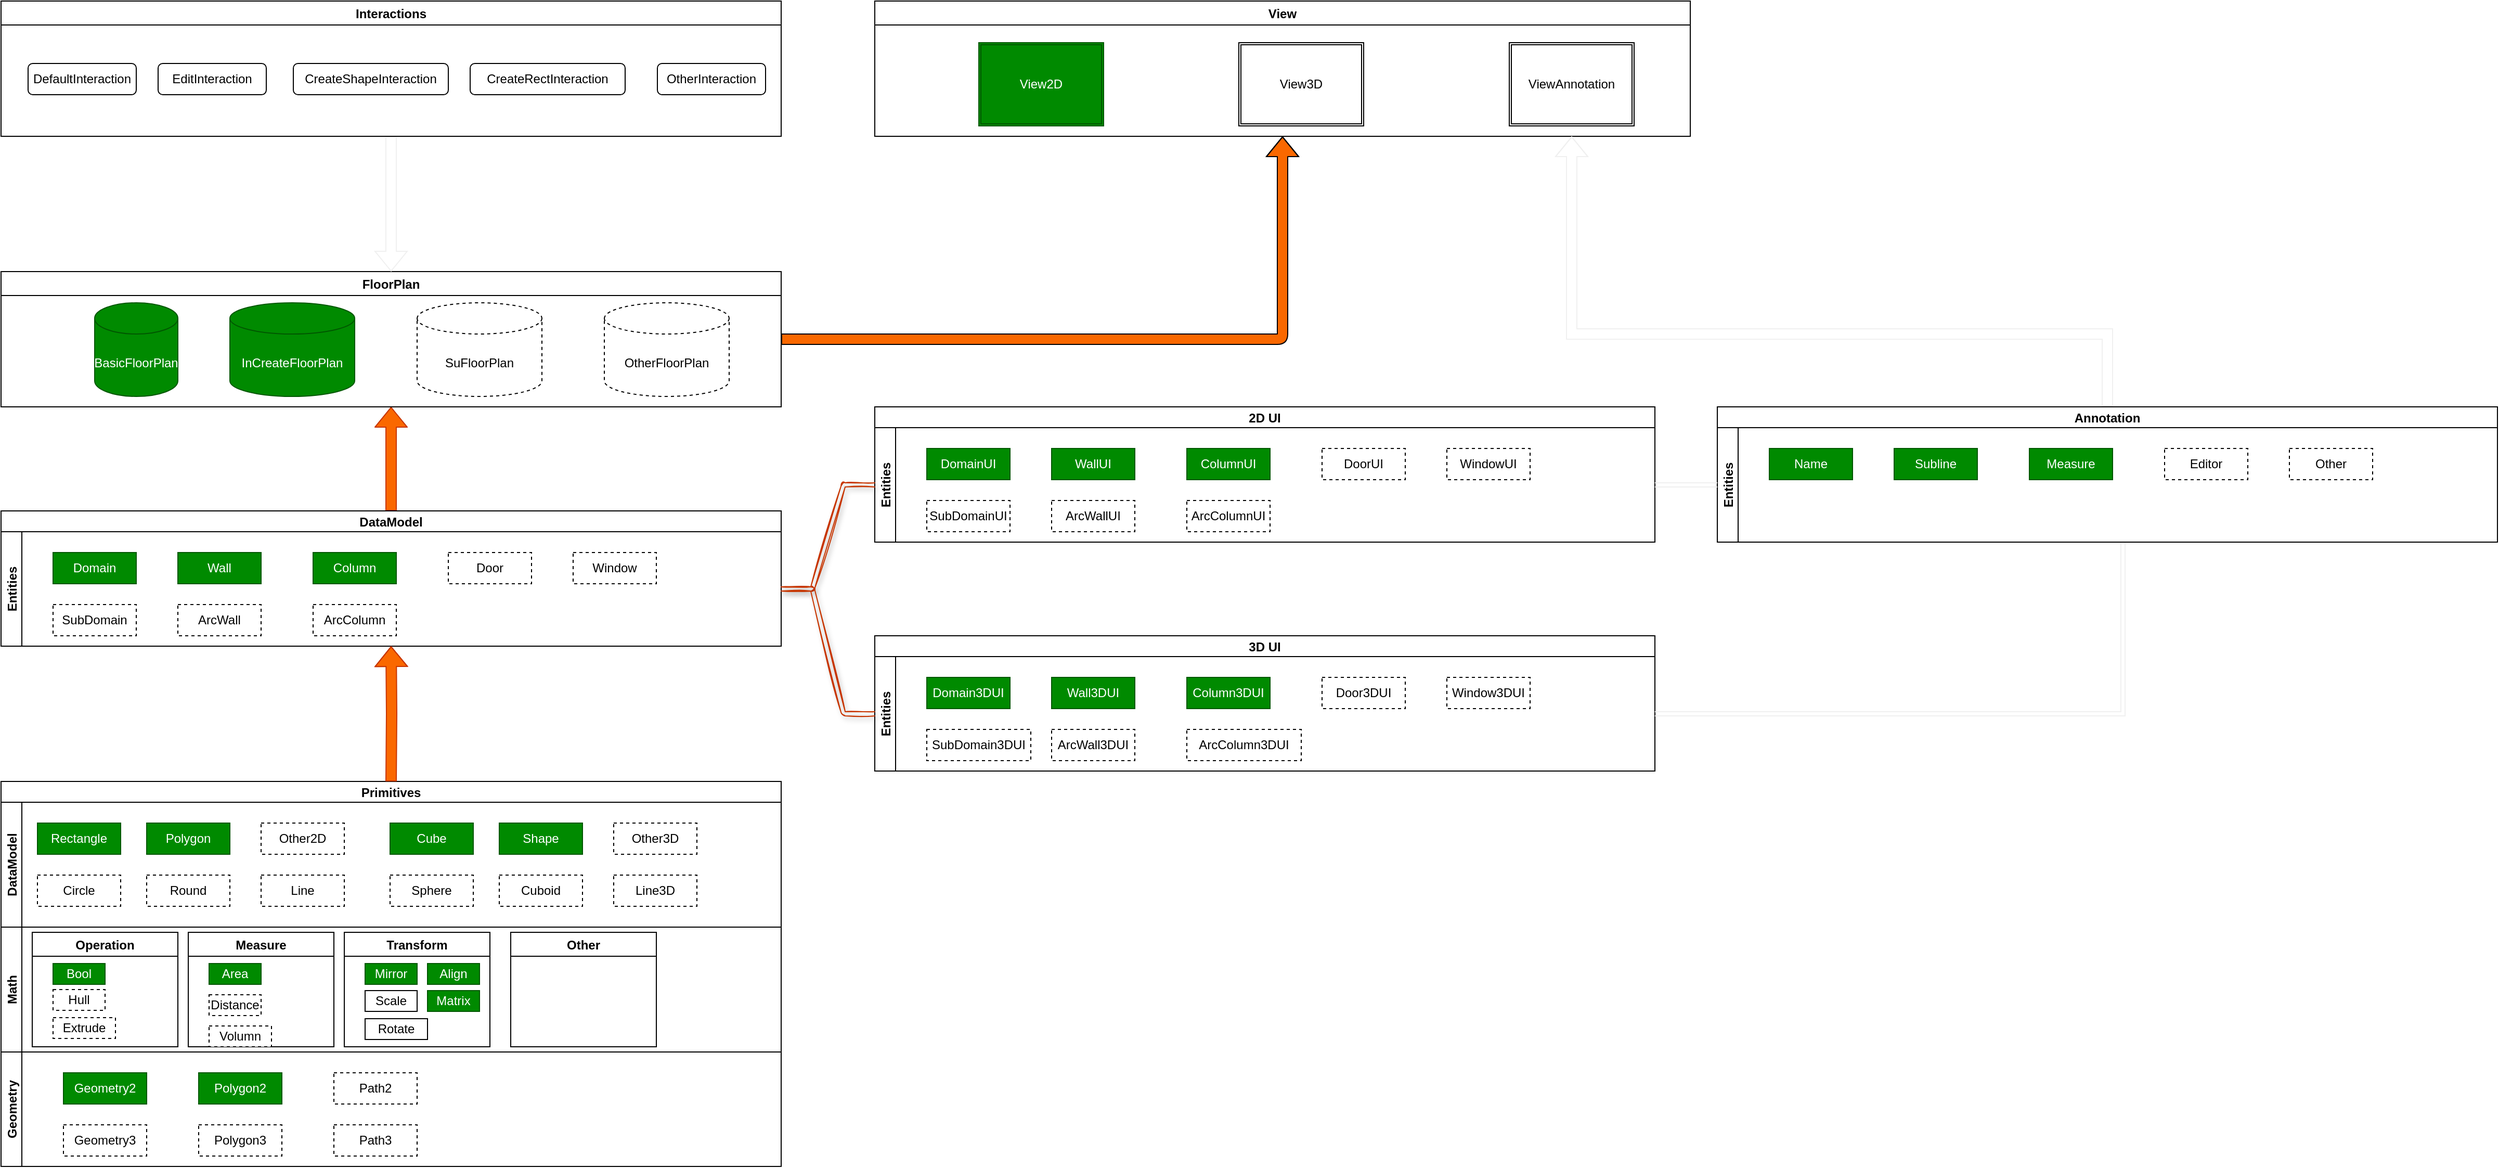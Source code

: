 <mxfile>
    <diagram id="uJVTbSlPARm0W8-JRVA-" name="Page-2">
        <mxGraphModel dx="2968" dy="1965" grid="1" gridSize="10" guides="1" tooltips="1" connect="1" arrows="1" fold="1" page="1" pageScale="1" pageWidth="827" pageHeight="1169" math="0" shadow="0">
            <root>
                <mxCell id="LYpn9YUU5a6OJmDtd7fc-0"/>
                <mxCell id="LYpn9YUU5a6OJmDtd7fc-1" parent="LYpn9YUU5a6OJmDtd7fc-0"/>
                <mxCell id="LYpn9YUU5a6OJmDtd7fc-3" value="Primitives" style="swimlane;childLayout=stackLayout;resizeParent=1;resizeParentMax=0;horizontal=1;startSize=20;horizontalStack=0;" vertex="1" parent="LYpn9YUU5a6OJmDtd7fc-1">
                    <mxGeometry x="30" y="790" width="750" height="370" as="geometry"/>
                </mxCell>
                <mxCell id="LYpn9YUU5a6OJmDtd7fc-4" value="DataModel" style="swimlane;startSize=20;horizontal=0;" vertex="1" parent="LYpn9YUU5a6OJmDtd7fc-3">
                    <mxGeometry y="20" width="750" height="120" as="geometry"/>
                </mxCell>
                <mxCell id="d5EpSXXNzkLv0aRlzPT2-0" value="Rectangle" style="rounded=0;whiteSpace=wrap;html=1;fillColor=#008a00;strokeColor=#005700;fontColor=#ffffff;" vertex="1" parent="LYpn9YUU5a6OJmDtd7fc-4">
                    <mxGeometry x="35" y="20" width="80" height="30" as="geometry"/>
                </mxCell>
                <mxCell id="wbBsm0lzpu2bisBRN8xm-0" value="Circle" style="rounded=0;whiteSpace=wrap;html=1;dashed=1;" vertex="1" parent="LYpn9YUU5a6OJmDtd7fc-4">
                    <mxGeometry x="35" y="70" width="80" height="30" as="geometry"/>
                </mxCell>
                <mxCell id="ytCr-GLy2Yw-J4VlPKwP-0" value="Polygon" style="rounded=0;whiteSpace=wrap;html=1;fillColor=#008a00;strokeColor=#005700;fontColor=#ffffff;" vertex="1" parent="LYpn9YUU5a6OJmDtd7fc-4">
                    <mxGeometry x="140" y="20" width="80" height="30" as="geometry"/>
                </mxCell>
                <mxCell id="ytCr-GLy2Yw-J4VlPKwP-1" value="Round" style="rounded=0;whiteSpace=wrap;html=1;dashed=1;" vertex="1" parent="LYpn9YUU5a6OJmDtd7fc-4">
                    <mxGeometry x="140" y="70" width="80" height="30" as="geometry"/>
                </mxCell>
                <mxCell id="ytCr-GLy2Yw-J4VlPKwP-2" value="Other2D" style="rounded=0;whiteSpace=wrap;html=1;dashed=1;" vertex="1" parent="LYpn9YUU5a6OJmDtd7fc-4">
                    <mxGeometry x="250" y="20" width="80" height="30" as="geometry"/>
                </mxCell>
                <mxCell id="ytCr-GLy2Yw-J4VlPKwP-3" value="Line" style="rounded=0;whiteSpace=wrap;html=1;dashed=1;" vertex="1" parent="LYpn9YUU5a6OJmDtd7fc-4">
                    <mxGeometry x="250" y="70" width="80" height="30" as="geometry"/>
                </mxCell>
                <mxCell id="ytCr-GLy2Yw-J4VlPKwP-4" value="Cube" style="rounded=0;whiteSpace=wrap;html=1;fillColor=#008a00;strokeColor=#005700;fontColor=#ffffff;" vertex="1" parent="LYpn9YUU5a6OJmDtd7fc-4">
                    <mxGeometry x="374" y="20" width="80" height="30" as="geometry"/>
                </mxCell>
                <mxCell id="ytCr-GLy2Yw-J4VlPKwP-5" value="Shape" style="rounded=0;whiteSpace=wrap;html=1;fillColor=#008a00;strokeColor=#005700;fontColor=#ffffff;" vertex="1" parent="LYpn9YUU5a6OJmDtd7fc-4">
                    <mxGeometry x="479" y="20" width="80" height="30" as="geometry"/>
                </mxCell>
                <mxCell id="ytCr-GLy2Yw-J4VlPKwP-6" value="Sphere" style="rounded=0;whiteSpace=wrap;html=1;dashed=1;" vertex="1" parent="LYpn9YUU5a6OJmDtd7fc-4">
                    <mxGeometry x="374" y="70" width="80" height="30" as="geometry"/>
                </mxCell>
                <mxCell id="ytCr-GLy2Yw-J4VlPKwP-7" value="Cuboid" style="rounded=0;whiteSpace=wrap;html=1;dashed=1;" vertex="1" parent="LYpn9YUU5a6OJmDtd7fc-4">
                    <mxGeometry x="479" y="70" width="80" height="30" as="geometry"/>
                </mxCell>
                <mxCell id="ytCr-GLy2Yw-J4VlPKwP-8" value="Other3D" style="rounded=0;whiteSpace=wrap;html=1;dashed=1;" vertex="1" parent="LYpn9YUU5a6OJmDtd7fc-4">
                    <mxGeometry x="589" y="20" width="80" height="30" as="geometry"/>
                </mxCell>
                <mxCell id="ytCr-GLy2Yw-J4VlPKwP-9" value="Line3D" style="rounded=0;whiteSpace=wrap;html=1;dashed=1;" vertex="1" parent="LYpn9YUU5a6OJmDtd7fc-4">
                    <mxGeometry x="589" y="70" width="80" height="30" as="geometry"/>
                </mxCell>
                <mxCell id="LYpn9YUU5a6OJmDtd7fc-5" value="Math" style="swimlane;startSize=20;horizontal=0;" vertex="1" parent="LYpn9YUU5a6OJmDtd7fc-3">
                    <mxGeometry y="140" width="750" height="120" as="geometry"/>
                </mxCell>
                <mxCell id="GKVTJCU7r4cOruc3vAtF-0" value="Operation" style="swimlane;" vertex="1" parent="LYpn9YUU5a6OJmDtd7fc-5">
                    <mxGeometry x="30" y="5" width="140" height="110" as="geometry"/>
                </mxCell>
                <mxCell id="GKVTJCU7r4cOruc3vAtF-2" value="Hull" style="rounded=0;whiteSpace=wrap;html=1;dashed=1;" vertex="1" parent="GKVTJCU7r4cOruc3vAtF-0">
                    <mxGeometry x="20" y="55" width="50" height="20" as="geometry"/>
                </mxCell>
                <mxCell id="GKVTJCU7r4cOruc3vAtF-3" value="Extrude" style="rounded=0;whiteSpace=wrap;html=1;dashed=1;" vertex="1" parent="GKVTJCU7r4cOruc3vAtF-0">
                    <mxGeometry x="20" y="82" width="60" height="20" as="geometry"/>
                </mxCell>
                <mxCell id="GKVTJCU7r4cOruc3vAtF-1" value="Bool" style="rounded=0;whiteSpace=wrap;html=1;fillColor=#008a00;strokeColor=#005700;fontColor=#ffffff;" vertex="1" parent="GKVTJCU7r4cOruc3vAtF-0">
                    <mxGeometry x="20" y="30" width="50" height="20" as="geometry"/>
                </mxCell>
                <mxCell id="GKVTJCU7r4cOruc3vAtF-4" value="Measure" style="swimlane;" vertex="1" parent="LYpn9YUU5a6OJmDtd7fc-5">
                    <mxGeometry x="180" y="5" width="140" height="110" as="geometry"/>
                </mxCell>
                <mxCell id="GKVTJCU7r4cOruc3vAtF-5" value="Distance" style="rounded=0;whiteSpace=wrap;html=1;dashed=1;" vertex="1" parent="GKVTJCU7r4cOruc3vAtF-4">
                    <mxGeometry x="20" y="60" width="50" height="20" as="geometry"/>
                </mxCell>
                <mxCell id="GKVTJCU7r4cOruc3vAtF-6" value="Volumn" style="rounded=0;whiteSpace=wrap;html=1;dashed=1;" vertex="1" parent="GKVTJCU7r4cOruc3vAtF-4">
                    <mxGeometry x="20" y="90" width="60" height="20" as="geometry"/>
                </mxCell>
                <mxCell id="GKVTJCU7r4cOruc3vAtF-7" value="Area" style="rounded=0;whiteSpace=wrap;html=1;fillColor=#008a00;strokeColor=#005700;fontColor=#ffffff;" vertex="1" parent="GKVTJCU7r4cOruc3vAtF-4">
                    <mxGeometry x="20" y="30" width="50" height="20" as="geometry"/>
                </mxCell>
                <mxCell id="GKVTJCU7r4cOruc3vAtF-8" value="Transform" style="swimlane;" vertex="1" parent="LYpn9YUU5a6OJmDtd7fc-5">
                    <mxGeometry x="330" y="5" width="140" height="110" as="geometry"/>
                </mxCell>
                <mxCell id="GKVTJCU7r4cOruc3vAtF-9" value="Scale" style="rounded=0;whiteSpace=wrap;html=1;" vertex="1" parent="GKVTJCU7r4cOruc3vAtF-8">
                    <mxGeometry x="20" y="56" width="50" height="20" as="geometry"/>
                </mxCell>
                <mxCell id="GKVTJCU7r4cOruc3vAtF-10" value="Rotate" style="rounded=0;whiteSpace=wrap;html=1;" vertex="1" parent="GKVTJCU7r4cOruc3vAtF-8">
                    <mxGeometry x="20" y="83" width="60" height="20" as="geometry"/>
                </mxCell>
                <mxCell id="GKVTJCU7r4cOruc3vAtF-11" value="Mirror" style="rounded=0;whiteSpace=wrap;html=1;fillColor=#008a00;strokeColor=#005700;fontColor=#ffffff;" vertex="1" parent="GKVTJCU7r4cOruc3vAtF-8">
                    <mxGeometry x="20" y="30" width="50" height="20" as="geometry"/>
                </mxCell>
                <mxCell id="8vD8JlzMH06ZDRrgePNK-0" value="Align" style="rounded=0;whiteSpace=wrap;html=1;fillColor=#008a00;strokeColor=#005700;fontColor=#ffffff;" vertex="1" parent="GKVTJCU7r4cOruc3vAtF-8">
                    <mxGeometry x="80" y="30" width="50" height="20" as="geometry"/>
                </mxCell>
                <mxCell id="zc9dqHZgt1bgqrlAUemO-0" value="Matrix" style="rounded=0;whiteSpace=wrap;html=1;fillColor=#008a00;strokeColor=#005700;fontColor=#ffffff;" vertex="1" parent="GKVTJCU7r4cOruc3vAtF-8">
                    <mxGeometry x="80" y="56" width="50" height="20" as="geometry"/>
                </mxCell>
                <mxCell id="zc9dqHZgt1bgqrlAUemO-1" value="Other" style="swimlane;" vertex="1" parent="LYpn9YUU5a6OJmDtd7fc-5">
                    <mxGeometry x="490" y="5" width="140" height="110" as="geometry"/>
                </mxCell>
                <mxCell id="LYpn9YUU5a6OJmDtd7fc-6" value="Geometry" style="swimlane;startSize=20;horizontal=0;" vertex="1" parent="LYpn9YUU5a6OJmDtd7fc-3">
                    <mxGeometry y="260" width="750" height="110" as="geometry"/>
                </mxCell>
                <mxCell id="LYpn9YUU5a6OJmDtd7fc-7" value="Geometry2" style="rounded=0;whiteSpace=wrap;html=1;fillColor=#008a00;strokeColor=#005700;fontColor=#ffffff;" vertex="1" parent="LYpn9YUU5a6OJmDtd7fc-6">
                    <mxGeometry x="60" y="20" width="80" height="30" as="geometry"/>
                </mxCell>
                <mxCell id="LYpn9YUU5a6OJmDtd7fc-8" value="Geometry3" style="rounded=0;whiteSpace=wrap;html=1;dashed=1;" vertex="1" parent="LYpn9YUU5a6OJmDtd7fc-6">
                    <mxGeometry x="60" y="70" width="80" height="30" as="geometry"/>
                </mxCell>
                <mxCell id="LYpn9YUU5a6OJmDtd7fc-9" value="Polygon2" style="rounded=0;whiteSpace=wrap;html=1;fillColor=#008a00;strokeColor=#005700;fontColor=#ffffff;" vertex="1" parent="LYpn9YUU5a6OJmDtd7fc-6">
                    <mxGeometry x="190" y="20" width="80" height="30" as="geometry"/>
                </mxCell>
                <mxCell id="LYpn9YUU5a6OJmDtd7fc-10" value="Polygon3" style="rounded=0;whiteSpace=wrap;html=1;dashed=1;" vertex="1" parent="LYpn9YUU5a6OJmDtd7fc-6">
                    <mxGeometry x="190" y="70" width="80" height="30" as="geometry"/>
                </mxCell>
                <mxCell id="LYpn9YUU5a6OJmDtd7fc-11" value="Path2" style="rounded=0;whiteSpace=wrap;html=1;dashed=1;" vertex="1" parent="LYpn9YUU5a6OJmDtd7fc-6">
                    <mxGeometry x="320" y="20" width="80" height="30" as="geometry"/>
                </mxCell>
                <mxCell id="LYpn9YUU5a6OJmDtd7fc-12" value="Path3" style="rounded=0;whiteSpace=wrap;html=1;dashed=1;" vertex="1" parent="LYpn9YUU5a6OJmDtd7fc-6">
                    <mxGeometry x="320" y="70" width="80" height="30" as="geometry"/>
                </mxCell>
                <mxCell id="XcHYzb3z9CAMM-n3ogmh-11" style="edgeStyle=orthogonalEdgeStyle;shape=flexArrow;rounded=1;orthogonalLoop=1;jettySize=auto;html=1;entryX=0.5;entryY=1;entryDx=0;entryDy=0;fillColor=#fa6800;strokeColor=#C73500;" edge="1" parent="LYpn9YUU5a6OJmDtd7fc-1" source="ytCr-GLy2Yw-J4VlPKwP-10" target="XcHYzb3z9CAMM-n3ogmh-10">
                    <mxGeometry relative="1" as="geometry"/>
                </mxCell>
                <mxCell id="ytCr-GLy2Yw-J4VlPKwP-10" value="DataModel" style="swimlane;childLayout=stackLayout;resizeParent=1;resizeParentMax=0;horizontal=1;startSize=20;horizontalStack=0;" vertex="1" parent="LYpn9YUU5a6OJmDtd7fc-1">
                    <mxGeometry x="30" y="530" width="750" height="130" as="geometry"/>
                </mxCell>
                <mxCell id="ytCr-GLy2Yw-J4VlPKwP-40" value="Entities" style="swimlane;startSize=20;horizontal=0;" vertex="1" parent="ytCr-GLy2Yw-J4VlPKwP-10">
                    <mxGeometry y="20" width="750" height="110" as="geometry"/>
                </mxCell>
                <mxCell id="ytCr-GLy2Yw-J4VlPKwP-41" value="Wall" style="rounded=0;whiteSpace=wrap;html=1;fillColor=#008a00;strokeColor=#005700;fontColor=#ffffff;" vertex="1" parent="ytCr-GLy2Yw-J4VlPKwP-40">
                    <mxGeometry x="170" y="20" width="80" height="30" as="geometry"/>
                </mxCell>
                <mxCell id="ytCr-GLy2Yw-J4VlPKwP-42" value="ArcWall" style="rounded=0;whiteSpace=wrap;html=1;dashed=1;" vertex="1" parent="ytCr-GLy2Yw-J4VlPKwP-40">
                    <mxGeometry x="170" y="70" width="80" height="30" as="geometry"/>
                </mxCell>
                <mxCell id="ytCr-GLy2Yw-J4VlPKwP-43" value="Column" style="rounded=0;whiteSpace=wrap;html=1;fillColor=#008a00;strokeColor=#005700;fontColor=#ffffff;" vertex="1" parent="ytCr-GLy2Yw-J4VlPKwP-40">
                    <mxGeometry x="300" y="20" width="80" height="30" as="geometry"/>
                </mxCell>
                <mxCell id="ytCr-GLy2Yw-J4VlPKwP-44" value="ArcColumn" style="rounded=0;whiteSpace=wrap;html=1;dashed=1;" vertex="1" parent="ytCr-GLy2Yw-J4VlPKwP-40">
                    <mxGeometry x="300" y="70" width="80" height="30" as="geometry"/>
                </mxCell>
                <mxCell id="ytCr-GLy2Yw-J4VlPKwP-45" value="Door" style="rounded=0;whiteSpace=wrap;html=1;dashed=1;" vertex="1" parent="ytCr-GLy2Yw-J4VlPKwP-40">
                    <mxGeometry x="430" y="20" width="80" height="30" as="geometry"/>
                </mxCell>
                <mxCell id="ytCr-GLy2Yw-J4VlPKwP-46" value="Window" style="rounded=0;whiteSpace=wrap;html=1;dashed=1;" vertex="1" parent="ytCr-GLy2Yw-J4VlPKwP-40">
                    <mxGeometry x="550" y="20" width="80" height="30" as="geometry"/>
                </mxCell>
                <mxCell id="ytCr-GLy2Yw-J4VlPKwP-48" value="Domain" style="rounded=0;whiteSpace=wrap;html=1;fillColor=#008a00;strokeColor=#005700;fontColor=#ffffff;" vertex="1" parent="ytCr-GLy2Yw-J4VlPKwP-40">
                    <mxGeometry x="50" y="20" width="80" height="30" as="geometry"/>
                </mxCell>
                <mxCell id="ytCr-GLy2Yw-J4VlPKwP-49" value="SubDomain" style="rounded=0;whiteSpace=wrap;html=1;dashed=1;" vertex="1" parent="ytCr-GLy2Yw-J4VlPKwP-40">
                    <mxGeometry x="50" y="70" width="80" height="30" as="geometry"/>
                </mxCell>
                <mxCell id="ytCr-GLy2Yw-J4VlPKwP-47" style="edgeStyle=orthogonalEdgeStyle;rounded=1;orthogonalLoop=1;jettySize=auto;html=1;entryX=0.5;entryY=1;entryDx=0;entryDy=0;shape=flexArrow;fillColor=#fa6800;strokeColor=#C73500;" edge="1" parent="LYpn9YUU5a6OJmDtd7fc-1" target="ytCr-GLy2Yw-J4VlPKwP-40">
                    <mxGeometry relative="1" as="geometry">
                        <mxPoint x="405" y="790" as="sourcePoint"/>
                    </mxGeometry>
                </mxCell>
                <mxCell id="XcHYzb3z9CAMM-n3ogmh-49" style="rounded=1;sketch=0;orthogonalLoop=1;jettySize=auto;html=1;entryX=0.5;entryY=1;entryDx=0;entryDy=0;shadow=0;endArrow=block;edgeStyle=orthogonalEdgeStyle;shape=flexArrow;fillColor=#fa6800;" edge="1" parent="LYpn9YUU5a6OJmDtd7fc-1" source="XcHYzb3z9CAMM-n3ogmh-10" target="XcHYzb3z9CAMM-n3ogmh-40">
                    <mxGeometry relative="1" as="geometry"/>
                </mxCell>
                <mxCell id="XcHYzb3z9CAMM-n3ogmh-10" value="FloorPlan" style="swimlane;" vertex="1" parent="LYpn9YUU5a6OJmDtd7fc-1">
                    <mxGeometry x="30" y="300" width="750" height="130" as="geometry"/>
                </mxCell>
                <mxCell id="XcHYzb3z9CAMM-n3ogmh-12" value="&lt;span style=&quot;color: rgb(255 , 255 , 255)&quot;&gt;BasicFloorPlan&lt;/span&gt;" style="shape=cylinder3;whiteSpace=wrap;html=1;boundedLbl=1;backgroundOutline=1;size=15;fillColor=#008a00;strokeColor=#005700;fontColor=#ffffff;" vertex="1" parent="XcHYzb3z9CAMM-n3ogmh-10">
                    <mxGeometry x="90" y="30" width="80" height="90" as="geometry"/>
                </mxCell>
                <mxCell id="XcHYzb3z9CAMM-n3ogmh-18" value="SuFloorPlan" style="shape=cylinder3;whiteSpace=wrap;html=1;boundedLbl=1;backgroundOutline=1;size=15;dashed=1;" vertex="1" parent="XcHYzb3z9CAMM-n3ogmh-10">
                    <mxGeometry x="400" y="30" width="120" height="90" as="geometry"/>
                </mxCell>
                <mxCell id="XcHYzb3z9CAMM-n3ogmh-19" value="OtherFloorPlan" style="shape=cylinder3;whiteSpace=wrap;html=1;boundedLbl=1;backgroundOutline=1;size=15;dashed=1;" vertex="1" parent="XcHYzb3z9CAMM-n3ogmh-10">
                    <mxGeometry x="580" y="30" width="120" height="90" as="geometry"/>
                </mxCell>
                <mxCell id="XcHYzb3z9CAMM-n3ogmh-17" value="&lt;span style=&quot;color: rgb(255 , 255 , 255)&quot;&gt;InCreateFloorPlan&lt;/span&gt;" style="shape=cylinder3;whiteSpace=wrap;html=1;boundedLbl=1;backgroundOutline=1;size=15;fillColor=#008a00;strokeColor=#005700;fontColor=#ffffff;" vertex="1" parent="XcHYzb3z9CAMM-n3ogmh-10">
                    <mxGeometry x="220" y="30" width="120" height="90" as="geometry"/>
                </mxCell>
                <mxCell id="XcHYzb3z9CAMM-n3ogmh-20" value="2D UI" style="swimlane;childLayout=stackLayout;resizeParent=1;resizeParentMax=0;horizontal=1;startSize=20;horizontalStack=0;" vertex="1" parent="LYpn9YUU5a6OJmDtd7fc-1">
                    <mxGeometry x="870" y="430" width="750" height="130" as="geometry"/>
                </mxCell>
                <mxCell id="XcHYzb3z9CAMM-n3ogmh-21" value="Entities" style="swimlane;startSize=20;horizontal=0;" vertex="1" parent="XcHYzb3z9CAMM-n3ogmh-20">
                    <mxGeometry y="20" width="750" height="110" as="geometry"/>
                </mxCell>
                <mxCell id="XcHYzb3z9CAMM-n3ogmh-22" value="WallUI" style="rounded=0;whiteSpace=wrap;html=1;fillColor=#008a00;strokeColor=#005700;fontColor=#ffffff;" vertex="1" parent="XcHYzb3z9CAMM-n3ogmh-21">
                    <mxGeometry x="170" y="20" width="80" height="30" as="geometry"/>
                </mxCell>
                <mxCell id="XcHYzb3z9CAMM-n3ogmh-23" value="ArcWallUI" style="rounded=0;whiteSpace=wrap;html=1;dashed=1;" vertex="1" parent="XcHYzb3z9CAMM-n3ogmh-21">
                    <mxGeometry x="170" y="70" width="80" height="30" as="geometry"/>
                </mxCell>
                <mxCell id="XcHYzb3z9CAMM-n3ogmh-24" value="ColumnUI" style="rounded=0;whiteSpace=wrap;html=1;fillColor=#008a00;strokeColor=#005700;fontColor=#ffffff;" vertex="1" parent="XcHYzb3z9CAMM-n3ogmh-21">
                    <mxGeometry x="300" y="20" width="80" height="30" as="geometry"/>
                </mxCell>
                <mxCell id="XcHYzb3z9CAMM-n3ogmh-25" value="ArcColumnUI" style="rounded=0;whiteSpace=wrap;html=1;dashed=1;" vertex="1" parent="XcHYzb3z9CAMM-n3ogmh-21">
                    <mxGeometry x="300" y="70" width="80" height="30" as="geometry"/>
                </mxCell>
                <mxCell id="XcHYzb3z9CAMM-n3ogmh-26" value="DoorUI" style="rounded=0;whiteSpace=wrap;html=1;dashed=1;" vertex="1" parent="XcHYzb3z9CAMM-n3ogmh-21">
                    <mxGeometry x="430" y="20" width="80" height="30" as="geometry"/>
                </mxCell>
                <mxCell id="XcHYzb3z9CAMM-n3ogmh-27" value="WindowUI" style="rounded=0;whiteSpace=wrap;html=1;dashed=1;" vertex="1" parent="XcHYzb3z9CAMM-n3ogmh-21">
                    <mxGeometry x="550" y="20" width="80" height="30" as="geometry"/>
                </mxCell>
                <mxCell id="XcHYzb3z9CAMM-n3ogmh-28" value="DomainUI" style="rounded=0;whiteSpace=wrap;html=1;fillColor=#008a00;strokeColor=#005700;fontColor=#ffffff;" vertex="1" parent="XcHYzb3z9CAMM-n3ogmh-21">
                    <mxGeometry x="50" y="20" width="80" height="30" as="geometry"/>
                </mxCell>
                <mxCell id="XcHYzb3z9CAMM-n3ogmh-29" value="SubDomainUI" style="rounded=0;whiteSpace=wrap;html=1;dashed=1;" vertex="1" parent="XcHYzb3z9CAMM-n3ogmh-21">
                    <mxGeometry x="50" y="70" width="80" height="30" as="geometry"/>
                </mxCell>
                <mxCell id="XcHYzb3z9CAMM-n3ogmh-30" value="3D UI" style="swimlane;childLayout=stackLayout;resizeParent=1;resizeParentMax=0;horizontal=1;startSize=20;horizontalStack=0;" vertex="1" parent="LYpn9YUU5a6OJmDtd7fc-1">
                    <mxGeometry x="870" y="650" width="750" height="130" as="geometry"/>
                </mxCell>
                <mxCell id="XcHYzb3z9CAMM-n3ogmh-31" value="Entities" style="swimlane;startSize=20;horizontal=0;" vertex="1" parent="XcHYzb3z9CAMM-n3ogmh-30">
                    <mxGeometry y="20" width="750" height="110" as="geometry"/>
                </mxCell>
                <mxCell id="XcHYzb3z9CAMM-n3ogmh-32" value="Wall3DUI" style="rounded=0;whiteSpace=wrap;html=1;fillColor=#008a00;strokeColor=#005700;fontColor=#ffffff;" vertex="1" parent="XcHYzb3z9CAMM-n3ogmh-31">
                    <mxGeometry x="170" y="20" width="80" height="30" as="geometry"/>
                </mxCell>
                <mxCell id="XcHYzb3z9CAMM-n3ogmh-33" value="ArcWall3DUI" style="rounded=0;whiteSpace=wrap;html=1;dashed=1;" vertex="1" parent="XcHYzb3z9CAMM-n3ogmh-31">
                    <mxGeometry x="170" y="70" width="80" height="30" as="geometry"/>
                </mxCell>
                <mxCell id="XcHYzb3z9CAMM-n3ogmh-34" value="Column3DUI" style="rounded=0;whiteSpace=wrap;html=1;fillColor=#008a00;strokeColor=#005700;fontColor=#ffffff;" vertex="1" parent="XcHYzb3z9CAMM-n3ogmh-31">
                    <mxGeometry x="300" y="20" width="80" height="30" as="geometry"/>
                </mxCell>
                <mxCell id="XcHYzb3z9CAMM-n3ogmh-35" value="ArcColumn3DUI" style="rounded=0;whiteSpace=wrap;html=1;dashed=1;" vertex="1" parent="XcHYzb3z9CAMM-n3ogmh-31">
                    <mxGeometry x="300" y="70" width="110" height="30" as="geometry"/>
                </mxCell>
                <mxCell id="XcHYzb3z9CAMM-n3ogmh-36" value="Door3DUI" style="rounded=0;whiteSpace=wrap;html=1;dashed=1;" vertex="1" parent="XcHYzb3z9CAMM-n3ogmh-31">
                    <mxGeometry x="430" y="20" width="80" height="30" as="geometry"/>
                </mxCell>
                <mxCell id="XcHYzb3z9CAMM-n3ogmh-37" value="Window3DUI" style="rounded=0;whiteSpace=wrap;html=1;dashed=1;" vertex="1" parent="XcHYzb3z9CAMM-n3ogmh-31">
                    <mxGeometry x="550" y="20" width="80" height="30" as="geometry"/>
                </mxCell>
                <mxCell id="XcHYzb3z9CAMM-n3ogmh-38" value="Domain3DUI" style="rounded=0;whiteSpace=wrap;html=1;fillColor=#008a00;strokeColor=#005700;fontColor=#ffffff;" vertex="1" parent="XcHYzb3z9CAMM-n3ogmh-31">
                    <mxGeometry x="50" y="20" width="80" height="30" as="geometry"/>
                </mxCell>
                <mxCell id="XcHYzb3z9CAMM-n3ogmh-39" value="SubDomain3DUI" style="rounded=0;whiteSpace=wrap;html=1;dashed=1;" vertex="1" parent="XcHYzb3z9CAMM-n3ogmh-31">
                    <mxGeometry x="50" y="70" width="100" height="30" as="geometry"/>
                </mxCell>
                <mxCell id="XcHYzb3z9CAMM-n3ogmh-40" value="View" style="swimlane;" vertex="1" parent="LYpn9YUU5a6OJmDtd7fc-1">
                    <mxGeometry x="870" y="40" width="784" height="130" as="geometry"/>
                </mxCell>
                <mxCell id="XcHYzb3z9CAMM-n3ogmh-45" value="View2D" style="shape=ext;double=1;rounded=0;whiteSpace=wrap;html=1;fillColor=#008a00;strokeColor=#005700;fontColor=#ffffff;" vertex="1" parent="XcHYzb3z9CAMM-n3ogmh-40">
                    <mxGeometry x="100" y="40" width="120" height="80" as="geometry"/>
                </mxCell>
                <mxCell id="XcHYzb3z9CAMM-n3ogmh-46" value="View3D" style="shape=ext;double=1;rounded=0;whiteSpace=wrap;html=1;" vertex="1" parent="XcHYzb3z9CAMM-n3ogmh-40">
                    <mxGeometry x="350" y="40" width="120" height="80" as="geometry"/>
                </mxCell>
                <mxCell id="krYr5U-s49L_YrSf1AR8-16" value="ViewAnnotation" style="shape=ext;double=1;rounded=0;whiteSpace=wrap;html=1;" vertex="1" parent="XcHYzb3z9CAMM-n3ogmh-40">
                    <mxGeometry x="610" y="40" width="120" height="80" as="geometry"/>
                </mxCell>
                <mxCell id="XcHYzb3z9CAMM-n3ogmh-47" style="edgeStyle=entityRelationEdgeStyle;shape=link;rounded=1;orthogonalLoop=1;jettySize=auto;html=1;entryX=0;entryY=0.5;entryDx=0;entryDy=0;fillColor=#fa6800;elbow=vertical;strokeColor=#C73500;sketch=1;shadow=1;" edge="1" parent="LYpn9YUU5a6OJmDtd7fc-1" source="ytCr-GLy2Yw-J4VlPKwP-40" target="XcHYzb3z9CAMM-n3ogmh-21">
                    <mxGeometry relative="1" as="geometry"/>
                </mxCell>
                <mxCell id="XcHYzb3z9CAMM-n3ogmh-48" style="edgeStyle=entityRelationEdgeStyle;shape=link;rounded=1;orthogonalLoop=1;jettySize=auto;html=1;entryX=0;entryY=0.5;entryDx=0;entryDy=0;endArrow=block;fillColor=#fa6800;strokeColor=#C73500;sketch=1;shadow=1;" edge="1" parent="LYpn9YUU5a6OJmDtd7fc-1" source="ytCr-GLy2Yw-J4VlPKwP-40" target="XcHYzb3z9CAMM-n3ogmh-31">
                    <mxGeometry relative="1" as="geometry"/>
                </mxCell>
                <mxCell id="XcHYzb3z9CAMM-n3ogmh-50" value="SubDomain3DUI" style="rounded=0;whiteSpace=wrap;html=1;dashed=1;" vertex="1" parent="LYpn9YUU5a6OJmDtd7fc-1">
                    <mxGeometry x="920" y="740" width="100" height="30" as="geometry"/>
                </mxCell>
                <mxCell id="krYr5U-s49L_YrSf1AR8-15" style="edgeStyle=orthogonalEdgeStyle;shape=flexArrow;rounded=0;sketch=0;orthogonalLoop=1;jettySize=auto;html=1;entryX=0.5;entryY=0;entryDx=0;entryDy=0;shadow=0;endArrow=block;strokeColor=#f0f0f0;" edge="1" parent="LYpn9YUU5a6OJmDtd7fc-1" source="krYr5U-s49L_YrSf1AR8-0" target="XcHYzb3z9CAMM-n3ogmh-10">
                    <mxGeometry relative="1" as="geometry"/>
                </mxCell>
                <mxCell id="krYr5U-s49L_YrSf1AR8-0" value="Interactions" style="swimlane;" vertex="1" parent="LYpn9YUU5a6OJmDtd7fc-1">
                    <mxGeometry x="30" y="40" width="750" height="130" as="geometry"/>
                </mxCell>
                <mxCell id="krYr5U-s49L_YrSf1AR8-5" value="DefaultInteraction" style="rounded=1;whiteSpace=wrap;html=1;" vertex="1" parent="krYr5U-s49L_YrSf1AR8-0">
                    <mxGeometry x="26" y="60" width="104" height="30" as="geometry"/>
                </mxCell>
                <mxCell id="krYr5U-s49L_YrSf1AR8-6" value="EditInteraction" style="rounded=1;whiteSpace=wrap;html=1;" vertex="1" parent="krYr5U-s49L_YrSf1AR8-0">
                    <mxGeometry x="151" y="60" width="104" height="30" as="geometry"/>
                </mxCell>
                <mxCell id="krYr5U-s49L_YrSf1AR8-7" value="CreateShapeInteraction" style="rounded=1;whiteSpace=wrap;html=1;" vertex="1" parent="krYr5U-s49L_YrSf1AR8-0">
                    <mxGeometry x="281" y="60" width="149" height="30" as="geometry"/>
                </mxCell>
                <mxCell id="krYr5U-s49L_YrSf1AR8-8" value="CreateRectInteraction" style="rounded=1;whiteSpace=wrap;html=1;" vertex="1" parent="krYr5U-s49L_YrSf1AR8-0">
                    <mxGeometry x="451" y="60" width="149" height="30" as="geometry"/>
                </mxCell>
                <mxCell id="krYr5U-s49L_YrSf1AR8-10" value="OtherInteraction" style="rounded=1;whiteSpace=wrap;html=1;" vertex="1" parent="krYr5U-s49L_YrSf1AR8-0">
                    <mxGeometry x="631" y="60" width="104" height="30" as="geometry"/>
                </mxCell>
                <mxCell id="krYr5U-s49L_YrSf1AR8-31" style="edgeStyle=orthogonalEdgeStyle;shape=link;rounded=0;sketch=0;orthogonalLoop=1;jettySize=auto;html=1;entryX=1;entryY=0.5;entryDx=0;entryDy=0;shadow=0;endArrow=block;strokeColor=#f0f0f0;" edge="1" parent="LYpn9YUU5a6OJmDtd7fc-1" source="krYr5U-s49L_YrSf1AR8-17" target="XcHYzb3z9CAMM-n3ogmh-31">
                    <mxGeometry relative="1" as="geometry">
                        <Array as="points">
                            <mxPoint x="2070" y="725"/>
                        </Array>
                    </mxGeometry>
                </mxCell>
                <mxCell id="krYr5U-s49L_YrSf1AR8-32" style="edgeStyle=orthogonalEdgeStyle;shape=flexArrow;rounded=0;sketch=0;orthogonalLoop=1;jettySize=auto;html=1;shadow=0;endArrow=block;strokeColor=#f0f0f0;" edge="1" parent="LYpn9YUU5a6OJmDtd7fc-1" source="krYr5U-s49L_YrSf1AR8-17">
                    <mxGeometry relative="1" as="geometry">
                        <mxPoint x="1540" y="170" as="targetPoint"/>
                        <Array as="points">
                            <mxPoint x="2055" y="360"/>
                            <mxPoint x="1540" y="360"/>
                        </Array>
                    </mxGeometry>
                </mxCell>
                <mxCell id="krYr5U-s49L_YrSf1AR8-17" value="Annotation" style="swimlane;childLayout=stackLayout;resizeParent=1;resizeParentMax=0;horizontal=1;startSize=20;horizontalStack=0;" vertex="1" parent="LYpn9YUU5a6OJmDtd7fc-1">
                    <mxGeometry x="1680" y="430" width="750" height="130" as="geometry"/>
                </mxCell>
                <mxCell id="krYr5U-s49L_YrSf1AR8-18" value="Entities" style="swimlane;startSize=20;horizontal=0;" vertex="1" parent="krYr5U-s49L_YrSf1AR8-17">
                    <mxGeometry y="20" width="750" height="110" as="geometry"/>
                </mxCell>
                <mxCell id="krYr5U-s49L_YrSf1AR8-19" value="Subline" style="rounded=0;whiteSpace=wrap;html=1;fillColor=#008a00;strokeColor=#005700;fontColor=#ffffff;" vertex="1" parent="krYr5U-s49L_YrSf1AR8-18">
                    <mxGeometry x="170" y="20" width="80" height="30" as="geometry"/>
                </mxCell>
                <mxCell id="krYr5U-s49L_YrSf1AR8-21" value="Measure" style="rounded=0;whiteSpace=wrap;html=1;fillColor=#008a00;strokeColor=#005700;fontColor=#ffffff;" vertex="1" parent="krYr5U-s49L_YrSf1AR8-18">
                    <mxGeometry x="300" y="20" width="80" height="30" as="geometry"/>
                </mxCell>
                <mxCell id="krYr5U-s49L_YrSf1AR8-23" value="Editor" style="rounded=0;whiteSpace=wrap;html=1;dashed=1;" vertex="1" parent="krYr5U-s49L_YrSf1AR8-18">
                    <mxGeometry x="430" y="20" width="80" height="30" as="geometry"/>
                </mxCell>
                <mxCell id="krYr5U-s49L_YrSf1AR8-24" value="Other" style="rounded=0;whiteSpace=wrap;html=1;dashed=1;" vertex="1" parent="krYr5U-s49L_YrSf1AR8-18">
                    <mxGeometry x="550" y="20" width="80" height="30" as="geometry"/>
                </mxCell>
                <mxCell id="krYr5U-s49L_YrSf1AR8-25" value="Name" style="rounded=0;whiteSpace=wrap;html=1;fillColor=#008a00;strokeColor=#005700;fontColor=#ffffff;" vertex="1" parent="krYr5U-s49L_YrSf1AR8-18">
                    <mxGeometry x="50" y="20" width="80" height="30" as="geometry"/>
                </mxCell>
                <mxCell id="krYr5U-s49L_YrSf1AR8-27" value="Name" style="rounded=0;whiteSpace=wrap;html=1;fillColor=#008a00;strokeColor=#005700;fontColor=#ffffff;" vertex="1" parent="krYr5U-s49L_YrSf1AR8-18">
                    <mxGeometry x="50" y="20" width="80" height="30" as="geometry"/>
                </mxCell>
                <mxCell id="krYr5U-s49L_YrSf1AR8-28" value="Subline" style="rounded=0;whiteSpace=wrap;html=1;fillColor=#008a00;strokeColor=#005700;fontColor=#ffffff;" vertex="1" parent="krYr5U-s49L_YrSf1AR8-18">
                    <mxGeometry x="170" y="20" width="80" height="30" as="geometry"/>
                </mxCell>
                <mxCell id="krYr5U-s49L_YrSf1AR8-29" value="Measure" style="rounded=0;whiteSpace=wrap;html=1;fillColor=#008a00;strokeColor=#005700;fontColor=#ffffff;" vertex="1" parent="krYr5U-s49L_YrSf1AR8-18">
                    <mxGeometry x="300" y="20" width="80" height="30" as="geometry"/>
                </mxCell>
                <mxCell id="krYr5U-s49L_YrSf1AR8-30" style="edgeStyle=orthogonalEdgeStyle;shape=link;rounded=0;sketch=0;orthogonalLoop=1;jettySize=auto;html=1;entryX=0;entryY=0.5;entryDx=0;entryDy=0;shadow=0;endArrow=block;strokeColor=#f0f0f0;" edge="1" parent="LYpn9YUU5a6OJmDtd7fc-1" source="XcHYzb3z9CAMM-n3ogmh-21" target="krYr5U-s49L_YrSf1AR8-18">
                    <mxGeometry relative="1" as="geometry"/>
                </mxCell>
            </root>
        </mxGraphModel>
    </diagram>
    <diagram id="Z0GcILm_RbY9hD6k0gx6" name="Page-1">
        <mxGraphModel dx="4098" dy="2839" grid="1" gridSize="10" guides="1" tooltips="1" connect="1" arrows="1" fold="1" page="1" pageScale="1" pageWidth="827" pageHeight="1169" math="0" shadow="0">
            <root>
                <mxCell id="0"/>
                <mxCell id="1" parent="0"/>
                <mxCell id="193" style="edgeStyle=orthogonalEdgeStyle;rounded=0;orthogonalLoop=1;jettySize=auto;html=1;entryX=0.5;entryY=0;entryDx=0;entryDy=0;" parent="1" source="190" target="192" edge="1">
                    <mxGeometry relative="1" as="geometry"/>
                </mxCell>
                <mxCell id="190" value="" style="shape=ext;double=1;rounded=0;whiteSpace=wrap;html=1;fillColor=none;" parent="1" vertex="1">
                    <mxGeometry x="3529" y="200" width="790" height="310" as="geometry"/>
                </mxCell>
                <mxCell id="117" style="edgeStyle=orthogonalEdgeStyle;rounded=0;orthogonalLoop=1;jettySize=auto;html=1;entryX=0.5;entryY=0;entryDx=0;entryDy=0;" parent="1" source="79" target="106" edge="1">
                    <mxGeometry relative="1" as="geometry"/>
                </mxCell>
                <mxCell id="118" style="edgeStyle=orthogonalEdgeStyle;rounded=0;orthogonalLoop=1;jettySize=auto;html=1;entryX=0.5;entryY=0;entryDx=0;entryDy=0;" parent="1" source="79" target="108" edge="1">
                    <mxGeometry relative="1" as="geometry"/>
                </mxCell>
                <mxCell id="119" style="edgeStyle=orthogonalEdgeStyle;rounded=0;orthogonalLoop=1;jettySize=auto;html=1;entryX=0.5;entryY=0;entryDx=0;entryDy=0;" parent="1" source="79" target="112" edge="1">
                    <mxGeometry relative="1" as="geometry"/>
                </mxCell>
                <mxCell id="201" style="edgeStyle=orthogonalEdgeStyle;rounded=0;orthogonalLoop=1;jettySize=auto;html=1;entryX=0;entryY=0.5;entryDx=0;entryDy=0;" parent="1" source="79" target="152" edge="1">
                    <mxGeometry relative="1" as="geometry"/>
                </mxCell>
                <mxCell id="79" value="" style="shape=ext;double=1;rounded=0;whiteSpace=wrap;html=1;" parent="1" vertex="1">
                    <mxGeometry x="370" y="-4" width="910" height="720" as="geometry"/>
                </mxCell>
                <mxCell id="43" style="edgeStyle=orthogonalEdgeStyle;rounded=0;orthogonalLoop=1;jettySize=auto;html=1;entryX=0.5;entryY=0;entryDx=0;entryDy=0;" parent="1" target="35" edge="1">
                    <mxGeometry relative="1" as="geometry">
                        <mxPoint x="810.0" y="100" as="sourcePoint"/>
                        <Array as="points">
                            <mxPoint x="810" y="170"/>
                            <mxPoint x="610" y="170"/>
                        </Array>
                    </mxGeometry>
                </mxCell>
                <mxCell id="44" style="edgeStyle=orthogonalEdgeStyle;rounded=0;orthogonalLoop=1;jettySize=auto;html=1;entryX=0.5;entryY=0;entryDx=0;entryDy=0;" parent="1" target="37" edge="1">
                    <mxGeometry relative="1" as="geometry">
                        <mxPoint x="810.0" y="100" as="sourcePoint"/>
                        <Array as="points">
                            <mxPoint x="810" y="170"/>
                            <mxPoint x="760" y="170"/>
                        </Array>
                    </mxGeometry>
                </mxCell>
                <mxCell id="45" style="edgeStyle=orthogonalEdgeStyle;rounded=0;orthogonalLoop=1;jettySize=auto;html=1;entryX=0.5;entryY=0;entryDx=0;entryDy=0;" parent="1" target="38" edge="1">
                    <mxGeometry relative="1" as="geometry">
                        <mxPoint x="810.0" y="100" as="sourcePoint"/>
                        <Array as="points">
                            <mxPoint x="810" y="170"/>
                            <mxPoint x="910" y="170"/>
                        </Array>
                    </mxGeometry>
                </mxCell>
                <mxCell id="46" style="edgeStyle=orthogonalEdgeStyle;rounded=0;orthogonalLoop=1;jettySize=auto;html=1;entryX=0.5;entryY=0;entryDx=0;entryDy=0;" parent="1" target="39" edge="1">
                    <mxGeometry relative="1" as="geometry">
                        <mxPoint x="810.0" y="100" as="sourcePoint"/>
                        <Array as="points">
                            <mxPoint x="810" y="170"/>
                            <mxPoint x="1060" y="170"/>
                        </Array>
                    </mxGeometry>
                </mxCell>
                <mxCell id="48" style="edgeStyle=orthogonalEdgeStyle;rounded=0;orthogonalLoop=1;jettySize=auto;html=1;entryX=0.5;entryY=0;entryDx=0;entryDy=0;" parent="1" source="35" target="47" edge="1">
                    <mxGeometry relative="1" as="geometry">
                        <Array as="points">
                            <mxPoint x="610" y="400"/>
                            <mxPoint x="820" y="400"/>
                        </Array>
                    </mxGeometry>
                </mxCell>
                <mxCell id="35" value="Geometry2" style="rounded=0;whiteSpace=wrap;html=1;" parent="1" vertex="1">
                    <mxGeometry x="550" y="280" width="120" height="60" as="geometry"/>
                </mxCell>
                <mxCell id="49" style="edgeStyle=orthogonalEdgeStyle;rounded=0;orthogonalLoop=1;jettySize=auto;html=1;entryX=0.5;entryY=0;entryDx=0;entryDy=0;" parent="1" source="37" target="47" edge="1">
                    <mxGeometry relative="1" as="geometry">
                        <Array as="points">
                            <mxPoint x="760" y="400"/>
                            <mxPoint x="820" y="400"/>
                        </Array>
                    </mxGeometry>
                </mxCell>
                <mxCell id="37" value="Geometry3" style="rounded=0;whiteSpace=wrap;html=1;" parent="1" vertex="1">
                    <mxGeometry x="700" y="280" width="120" height="60" as="geometry"/>
                </mxCell>
                <mxCell id="50" style="edgeStyle=orthogonalEdgeStyle;rounded=0;orthogonalLoop=1;jettySize=auto;html=1;entryX=0.5;entryY=0;entryDx=0;entryDy=0;" parent="1" source="38" target="47" edge="1">
                    <mxGeometry relative="1" as="geometry">
                        <Array as="points">
                            <mxPoint x="910" y="400"/>
                            <mxPoint x="820" y="400"/>
                        </Array>
                    </mxGeometry>
                </mxCell>
                <mxCell id="38" value="Polygon" style="rounded=0;whiteSpace=wrap;html=1;" parent="1" vertex="1">
                    <mxGeometry x="850" y="280" width="120" height="60" as="geometry"/>
                </mxCell>
                <mxCell id="51" style="edgeStyle=orthogonalEdgeStyle;rounded=0;orthogonalLoop=1;jettySize=auto;html=1;entryX=0.5;entryY=0;entryDx=0;entryDy=0;" parent="1" source="39" target="47" edge="1">
                    <mxGeometry relative="1" as="geometry">
                        <Array as="points">
                            <mxPoint x="1060" y="400"/>
                            <mxPoint x="820" y="400"/>
                        </Array>
                    </mxGeometry>
                </mxCell>
                <mxCell id="39" value="Path" style="rounded=0;whiteSpace=wrap;html=1;" parent="1" vertex="1">
                    <mxGeometry x="1000" y="280" width="120" height="60" as="geometry"/>
                </mxCell>
                <mxCell id="53" value="" style="edgeStyle=orthogonalEdgeStyle;rounded=0;orthogonalLoop=1;jettySize=auto;html=1;" parent="1" source="47" target="52" edge="1">
                    <mxGeometry relative="1" as="geometry">
                        <Array as="points">
                            <mxPoint x="820" y="570"/>
                            <mxPoint x="600" y="570"/>
                        </Array>
                    </mxGeometry>
                </mxCell>
                <mxCell id="57" style="edgeStyle=orthogonalEdgeStyle;rounded=0;orthogonalLoop=1;jettySize=auto;html=1;entryX=0.55;entryY=-0.028;entryDx=0;entryDy=0;entryPerimeter=0;" parent="1" source="47" target="54" edge="1">
                    <mxGeometry relative="1" as="geometry">
                        <Array as="points">
                            <mxPoint x="820" y="570"/>
                            <mxPoint x="766" y="570"/>
                        </Array>
                    </mxGeometry>
                </mxCell>
                <mxCell id="58" style="edgeStyle=orthogonalEdgeStyle;rounded=0;orthogonalLoop=1;jettySize=auto;html=1;entryX=0.5;entryY=0;entryDx=0;entryDy=0;" parent="1" source="47" target="55" edge="1">
                    <mxGeometry relative="1" as="geometry">
                        <Array as="points">
                            <mxPoint x="820" y="570"/>
                            <mxPoint x="921" y="570"/>
                        </Array>
                    </mxGeometry>
                </mxCell>
                <mxCell id="59" style="edgeStyle=orthogonalEdgeStyle;rounded=0;orthogonalLoop=1;jettySize=auto;html=1;" parent="1" source="47" edge="1">
                    <mxGeometry relative="1" as="geometry">
                        <mxPoint x="1100" y="620" as="targetPoint"/>
                        <Array as="points">
                            <mxPoint x="820" y="570"/>
                            <mxPoint x="1100" y="570"/>
                        </Array>
                    </mxGeometry>
                </mxCell>
                <mxCell id="47" value="Primitive" style="rounded=0;whiteSpace=wrap;html=1;" parent="1" vertex="1">
                    <mxGeometry x="760" y="440" width="120" height="60" as="geometry"/>
                </mxCell>
                <mxCell id="52" value="Rectangle" style="rounded=0;whiteSpace=wrap;html=1;" parent="1" vertex="1">
                    <mxGeometry x="540" y="620" width="120" height="60" as="geometry"/>
                </mxCell>
                <mxCell id="54" value="Circle" style="rounded=0;whiteSpace=wrap;html=1;" parent="1" vertex="1">
                    <mxGeometry x="700" y="620" width="120" height="60" as="geometry"/>
                </mxCell>
                <mxCell id="55" value="Polygon" style="rounded=0;whiteSpace=wrap;html=1;" parent="1" vertex="1">
                    <mxGeometry x="860.5" y="620" width="120" height="60" as="geometry"/>
                </mxCell>
                <mxCell id="106" value="Operation Module" style="swimlane;fillColor=none;" parent="1" vertex="1">
                    <mxGeometry x="60" y="860" width="480" height="250" as="geometry"/>
                </mxCell>
                <mxCell id="64" value="Hull" style="rounded=0;whiteSpace=wrap;html=1;" parent="106" vertex="1">
                    <mxGeometry x="170" y="50" width="120" height="60" as="geometry"/>
                </mxCell>
                <mxCell id="66" value="Extrude" style="rounded=0;whiteSpace=wrap;html=1;" parent="106" vertex="1">
                    <mxGeometry x="340" y="50" width="120" height="60" as="geometry"/>
                </mxCell>
                <mxCell id="107" value="Bool" style="rounded=0;whiteSpace=wrap;html=1;" parent="106" vertex="1">
                    <mxGeometry x="10" y="50" width="120" height="60" as="geometry"/>
                </mxCell>
                <mxCell id="108" value="Measure Module" style="swimlane;fillColor=none;startSize=23;" parent="1" vertex="1">
                    <mxGeometry x="586" y="860" width="480" height="250" as="geometry"/>
                </mxCell>
                <mxCell id="109" value="Volumn" style="rounded=0;whiteSpace=wrap;html=1;" parent="108" vertex="1">
                    <mxGeometry x="170" y="50" width="120" height="60" as="geometry"/>
                </mxCell>
                <mxCell id="111" value="Area" style="rounded=0;whiteSpace=wrap;html=1;" parent="108" vertex="1">
                    <mxGeometry x="10" y="50" width="120" height="60" as="geometry"/>
                </mxCell>
                <mxCell id="112" value="Transform Module" style="swimlane;fillColor=none;startSize=23;" parent="1" vertex="1">
                    <mxGeometry x="1120" y="860" width="480" height="250" as="geometry"/>
                </mxCell>
                <mxCell id="101" value="Mirror" style="rounded=0;whiteSpace=wrap;html=1;" parent="112" vertex="1">
                    <mxGeometry x="20" y="40" width="120" height="60" as="geometry"/>
                </mxCell>
                <mxCell id="102" value="Align" style="rounded=0;whiteSpace=wrap;html=1;" parent="112" vertex="1">
                    <mxGeometry x="20" y="130" width="120" height="60" as="geometry"/>
                </mxCell>
                <mxCell id="100" value="Matrix" style="rounded=0;whiteSpace=wrap;html=1;" parent="112" vertex="1">
                    <mxGeometry x="180" y="130" width="120" height="60" as="geometry"/>
                </mxCell>
                <mxCell id="99" value="Rotate" style="rounded=0;whiteSpace=wrap;html=1;" parent="112" vertex="1">
                    <mxGeometry x="180" y="40" width="120" height="60" as="geometry"/>
                </mxCell>
                <mxCell id="116" value="Scale" style="rounded=0;whiteSpace=wrap;html=1;" parent="112" vertex="1">
                    <mxGeometry x="340" y="40" width="120" height="60" as="geometry"/>
                </mxCell>
                <mxCell id="128" value="Geometry2" style="rounded=0;whiteSpace=wrap;html=1;" parent="1" vertex="1">
                    <mxGeometry x="550" y="280" width="120" height="60" as="geometry"/>
                </mxCell>
                <mxCell id="129" value="Geometry3" style="rounded=0;whiteSpace=wrap;html=1;" parent="1" vertex="1">
                    <mxGeometry x="700" y="280" width="120" height="60" as="geometry"/>
                </mxCell>
                <mxCell id="130" value="Polygon" style="rounded=0;whiteSpace=wrap;html=1;" parent="1" vertex="1">
                    <mxGeometry x="850" y="280" width="120" height="60" as="geometry"/>
                </mxCell>
                <mxCell id="131" value="Path" style="rounded=0;whiteSpace=wrap;html=1;" parent="1" vertex="1">
                    <mxGeometry x="1000" y="280" width="120" height="60" as="geometry"/>
                </mxCell>
                <mxCell id="132" value="Primitive" style="rounded=0;whiteSpace=wrap;html=1;" parent="1" vertex="1">
                    <mxGeometry x="760" y="440" width="120" height="60" as="geometry"/>
                </mxCell>
                <mxCell id="133" value="Rectangle" style="rounded=0;whiteSpace=wrap;html=1;" parent="1" vertex="1">
                    <mxGeometry x="540" y="620" width="120" height="60" as="geometry"/>
                </mxCell>
                <mxCell id="134" value="Circle" style="rounded=0;whiteSpace=wrap;html=1;" parent="1" vertex="1">
                    <mxGeometry x="700" y="620" width="120" height="60" as="geometry"/>
                </mxCell>
                <mxCell id="135" value="Polygon" style="rounded=0;whiteSpace=wrap;html=1;" parent="1" vertex="1">
                    <mxGeometry x="860.5" y="620" width="120" height="60" as="geometry"/>
                </mxCell>
                <mxCell id="149" value="&lt;b&gt;&lt;font color=&quot;#ff3333&quot;&gt;Geometry&lt;/font&gt;&lt;/b&gt;" style="rounded=0;whiteSpace=wrap;html=1;" parent="1" vertex="1">
                    <mxGeometry x="750" y="40" width="120" height="60" as="geometry"/>
                </mxCell>
                <mxCell id="200" style="edgeStyle=orthogonalEdgeStyle;rounded=0;orthogonalLoop=1;jettySize=auto;html=1;entryX=0.5;entryY=0;entryDx=0;entryDy=0;entryPerimeter=0;" parent="1" source="152" target="170" edge="1">
                    <mxGeometry relative="1" as="geometry"/>
                </mxCell>
                <mxCell id="152" value="" style="shape=ext;double=1;rounded=0;whiteSpace=wrap;html=1;fillColor=none;" parent="1" vertex="1">
                    <mxGeometry x="1860" y="200" width="790" height="310" as="geometry"/>
                </mxCell>
                <mxCell id="199" style="edgeStyle=orthogonalEdgeStyle;rounded=0;orthogonalLoop=1;jettySize=auto;html=1;entryX=0.5;entryY=0;entryDx=0;entryDy=0;" parent="1" source="158" target="152" edge="1">
                    <mxGeometry relative="1" as="geometry"/>
                </mxCell>
                <mxCell id="158" value="&lt;font color=&quot;#ff0000&quot;&gt;&lt;b&gt;DataModel&lt;/b&gt;&lt;/font&gt;" style="rounded=0;whiteSpace=wrap;html=1;" parent="1" vertex="1">
                    <mxGeometry x="2195" y="40" width="120" height="60" as="geometry"/>
                </mxCell>
                <mxCell id="160" value="Wall" style="rounded=0;whiteSpace=wrap;html=1;" parent="1" vertex="1">
                    <mxGeometry x="1880" y="310" width="120" height="60" as="geometry"/>
                </mxCell>
                <mxCell id="162" value="Window" style="rounded=0;whiteSpace=wrap;html=1;" parent="1" vertex="1">
                    <mxGeometry x="2030" y="310" width="120" height="60" as="geometry"/>
                </mxCell>
                <mxCell id="164" value="Door" style="rounded=0;whiteSpace=wrap;html=1;" parent="1" vertex="1">
                    <mxGeometry x="2334" y="310" width="120" height="60" as="geometry"/>
                </mxCell>
                <mxCell id="166" value="Column" style="rounded=0;whiteSpace=wrap;html=1;" parent="1" vertex="1">
                    <mxGeometry x="2190" y="310" width="120" height="60" as="geometry"/>
                </mxCell>
                <mxCell id="168" value="&lt;div style=&quot;color: rgb(238 , 255 , 255) ; background-color: rgb(37 , 37 , 38) ; font-family: &amp;#34;consolas&amp;#34; , &amp;#34;courier new&amp;#34; , monospace ; font-size: 14px ; line-height: 19px&quot;&gt;&lt;span style=&quot;color: #ffcb6b&quot;&gt;Furniture&lt;/span&gt;&lt;/div&gt;" style="rounded=0;whiteSpace=wrap;html=1;" parent="1" vertex="1">
                    <mxGeometry x="2490" y="310" width="120" height="60" as="geometry"/>
                </mxCell>
                <mxCell id="169" value="" style="edgeStyle=orthogonalEdgeStyle;rounded=0;orthogonalLoop=1;jettySize=auto;html=1;" parent="1" source="170" target="171" edge="1">
                    <mxGeometry relative="1" as="geometry">
                        <Array as="points">
                            <mxPoint x="2255" y="1000"/>
                        </Array>
                    </mxGeometry>
                </mxCell>
                <mxCell id="170" value="DataBox" style="shape=cylinder3;whiteSpace=wrap;html=1;boundedLbl=1;backgroundOutline=1;size=15;" parent="1" vertex="1">
                    <mxGeometry x="2225" y="690" width="60" height="80" as="geometry"/>
                </mxCell>
                <mxCell id="171" value="&lt;b&gt;&lt;font color=&quot;#ff0000&quot;&gt;View&lt;/font&gt;&lt;/b&gt;" style="whiteSpace=wrap;html=1;" parent="1" vertex="1">
                    <mxGeometry x="3445" y="980" width="120" height="60" as="geometry"/>
                </mxCell>
                <mxCell id="197" style="edgeStyle=orthogonalEdgeStyle;rounded=0;orthogonalLoop=1;jettySize=auto;html=1;entryX=0.5;entryY=0;entryDx=0;entryDy=0;" parent="1" source="177" target="178" edge="1">
                    <mxGeometry relative="1" as="geometry"/>
                </mxCell>
                <mxCell id="177" value="&lt;b&gt;&lt;font color=&quot;#ff0000&quot;&gt;2DUI&lt;/font&gt;&lt;/b&gt;" style="rounded=0;whiteSpace=wrap;html=1;" parent="1" vertex="1">
                    <mxGeometry x="3025" y="40" width="120" height="60" as="geometry"/>
                </mxCell>
                <mxCell id="195" style="edgeStyle=orthogonalEdgeStyle;rounded=0;orthogonalLoop=1;jettySize=auto;html=1;entryX=0.5;entryY=0;entryDx=0;entryDy=0;" parent="1" source="178" target="191" edge="1">
                    <mxGeometry relative="1" as="geometry"/>
                </mxCell>
                <mxCell id="178" value="" style="shape=ext;double=1;rounded=0;whiteSpace=wrap;html=1;fillColor=none;" parent="1" vertex="1">
                    <mxGeometry x="2690" y="200" width="790" height="310" as="geometry"/>
                </mxCell>
                <mxCell id="179" value="WallUI" style="rounded=0;whiteSpace=wrap;html=1;" parent="1" vertex="1">
                    <mxGeometry x="2720" y="310" width="120" height="60" as="geometry"/>
                </mxCell>
                <mxCell id="180" value="WindowUI" style="rounded=0;whiteSpace=wrap;html=1;" parent="1" vertex="1">
                    <mxGeometry x="2870" y="310" width="120" height="60" as="geometry"/>
                </mxCell>
                <mxCell id="181" value="DoorUI" style="rounded=0;whiteSpace=wrap;html=1;" parent="1" vertex="1">
                    <mxGeometry x="3174" y="310" width="120" height="60" as="geometry"/>
                </mxCell>
                <mxCell id="182" value="ColumnUI" style="rounded=0;whiteSpace=wrap;html=1;" parent="1" vertex="1">
                    <mxGeometry x="3030" y="310" width="120" height="60" as="geometry"/>
                </mxCell>
                <mxCell id="183" value="&lt;div style=&quot;background-color: rgb(37 , 37 , 38) ; font-family: &amp;#34;consolas&amp;#34; , &amp;#34;courier new&amp;#34; , monospace ; font-size: 14px ; line-height: 19px&quot;&gt;&lt;font color=&quot;#ffffff&quot;&gt;FurnitureUI&lt;/font&gt;&lt;/div&gt;" style="rounded=0;whiteSpace=wrap;html=1;" parent="1" vertex="1">
                    <mxGeometry x="3330" y="310" width="120" height="60" as="geometry"/>
                </mxCell>
                <mxCell id="198" style="edgeStyle=orthogonalEdgeStyle;rounded=0;orthogonalLoop=1;jettySize=auto;html=1;entryX=0.521;entryY=0.004;entryDx=0;entryDy=0;entryPerimeter=0;" parent="1" source="184" target="190" edge="1">
                    <mxGeometry relative="1" as="geometry"/>
                </mxCell>
                <mxCell id="184" value="&lt;b&gt;&lt;font color=&quot;#ff0000&quot;&gt;3DUI&lt;/font&gt;&lt;/b&gt;" style="rounded=0;whiteSpace=wrap;html=1;" parent="1" vertex="1">
                    <mxGeometry x="3880" y="40" width="120" height="60" as="geometry"/>
                </mxCell>
                <mxCell id="185" value="Wall3UI" style="rounded=0;whiteSpace=wrap;html=1;" parent="1" vertex="1">
                    <mxGeometry x="3570" y="310" width="120" height="60" as="geometry"/>
                </mxCell>
                <mxCell id="186" value="Window3UI" style="rounded=0;whiteSpace=wrap;html=1;" parent="1" vertex="1">
                    <mxGeometry x="3720" y="310" width="120" height="60" as="geometry"/>
                </mxCell>
                <mxCell id="187" value="Door3UI" style="rounded=0;whiteSpace=wrap;html=1;" parent="1" vertex="1">
                    <mxGeometry x="4024" y="310" width="120" height="60" as="geometry"/>
                </mxCell>
                <mxCell id="188" value="Column3UI" style="rounded=0;whiteSpace=wrap;html=1;" parent="1" vertex="1">
                    <mxGeometry x="3880" y="310" width="120" height="60" as="geometry"/>
                </mxCell>
                <mxCell id="189" value="&lt;div style=&quot;background-color: rgb(37 , 37 , 38) ; font-family: &amp;#34;consolas&amp;#34; , &amp;#34;courier new&amp;#34; , monospace ; font-size: 14px ; line-height: 19px&quot;&gt;&lt;font color=&quot;#ffffff&quot;&gt;Furniture3UI&lt;/font&gt;&lt;/div&gt;" style="rounded=0;whiteSpace=wrap;html=1;" parent="1" vertex="1">
                    <mxGeometry x="4180" y="310" width="120" height="60" as="geometry"/>
                </mxCell>
                <mxCell id="196" style="edgeStyle=orthogonalEdgeStyle;rounded=0;orthogonalLoop=1;jettySize=auto;html=1;entryX=0.5;entryY=0;entryDx=0;entryDy=0;" parent="1" source="191" target="171" edge="1">
                    <mxGeometry relative="1" as="geometry"/>
                </mxCell>
                <mxCell id="191" value="View2D" style="whiteSpace=wrap;html=1;" parent="1" vertex="1">
                    <mxGeometry x="3025" y="700" width="120" height="60" as="geometry"/>
                </mxCell>
                <mxCell id="194" style="edgeStyle=orthogonalEdgeStyle;rounded=0;orthogonalLoop=1;jettySize=auto;html=1;entryX=0.5;entryY=0;entryDx=0;entryDy=0;" parent="1" source="192" target="171" edge="1">
                    <mxGeometry relative="1" as="geometry"/>
                </mxCell>
                <mxCell id="192" value="View3D" style="whiteSpace=wrap;html=1;" parent="1" vertex="1">
                    <mxGeometry x="3865" y="700" width="120" height="60" as="geometry"/>
                </mxCell>
                <mxCell id="203" value="Interactions" style="rounded=0;whiteSpace=wrap;html=1;fillColor=none;" parent="1" vertex="1">
                    <mxGeometry x="2195" y="1050" width="120" height="60" as="geometry"/>
                </mxCell>
                <mxCell id="212" style="edgeStyle=orthogonalEdgeStyle;rounded=0;orthogonalLoop=1;jettySize=auto;html=1;entryX=0.5;entryY=0;entryDx=0;entryDy=0;" parent="1" source="205" target="211" edge="1">
                    <mxGeometry relative="1" as="geometry"/>
                </mxCell>
                <mxCell id="205" value="Annotations（Attachments）" style="swimlane;fillColor=none;" parent="1" vertex="1">
                    <mxGeometry x="4420" y="200" width="630" height="310" as="geometry">
                        <mxRectangle x="4440" y="298.5" width="200" height="23" as="alternateBounds"/>
                    </mxGeometry>
                </mxCell>
                <mxCell id="206" value="Name" style="rounded=0;whiteSpace=wrap;html=1;fillColor=none;" parent="205" vertex="1">
                    <mxGeometry x="20" y="60" width="120" height="60" as="geometry"/>
                </mxCell>
                <mxCell id="207" value="Measure" style="rounded=0;whiteSpace=wrap;html=1;fillColor=none;" parent="205" vertex="1">
                    <mxGeometry x="20" y="140" width="120" height="60" as="geometry"/>
                </mxCell>
                <mxCell id="208" value="Edit" style="rounded=0;whiteSpace=wrap;html=1;fillColor=none;" parent="205" vertex="1">
                    <mxGeometry x="370" y="60" width="120" height="60" as="geometry"/>
                </mxCell>
                <mxCell id="209" value="Subline" style="rounded=0;whiteSpace=wrap;html=1;fillColor=none;" parent="205" vertex="1">
                    <mxGeometry x="190" y="60" width="120" height="60" as="geometry"/>
                </mxCell>
                <mxCell id="210" value="Tooltip" style="rounded=0;whiteSpace=wrap;html=1;fillColor=none;" parent="205" vertex="1">
                    <mxGeometry x="190" y="145" width="120" height="60" as="geometry"/>
                </mxCell>
                <mxCell id="213" style="edgeStyle=orthogonalEdgeStyle;rounded=0;orthogonalLoop=1;jettySize=auto;html=1;entryX=1;entryY=0.5;entryDx=0;entryDy=0;" parent="1" source="211" target="171" edge="1">
                    <mxGeometry relative="1" as="geometry"/>
                </mxCell>
                <mxCell id="211" value="AnnotationView" style="whiteSpace=wrap;html=1;" parent="1" vertex="1">
                    <mxGeometry x="4675" y="690" width="120" height="60" as="geometry"/>
                </mxCell>
                <mxCell id="216" value="" style="edgeStyle=orthogonalEdgeStyle;rounded=0;orthogonalLoop=1;jettySize=auto;html=1;entryX=0.5;entryY=0;entryDx=0;entryDy=0;" parent="1" source="214" target="205" edge="1">
                    <mxGeometry relative="1" as="geometry">
                        <mxPoint x="4730" y="180" as="targetPoint"/>
                    </mxGeometry>
                </mxCell>
                <mxCell id="214" value="&lt;b&gt;&lt;font color=&quot;#ff0000&quot;&gt;Annotation&lt;/font&gt;&lt;/b&gt;" style="rounded=0;whiteSpace=wrap;html=1;" parent="1" vertex="1">
                    <mxGeometry x="4675" y="40" width="120" height="60" as="geometry"/>
                </mxCell>
                <mxCell id="224" style="edgeStyle=orthogonalEdgeStyle;rounded=0;orthogonalLoop=1;jettySize=auto;html=1;entryX=0.5;entryY=0;entryDx=0;entryDy=0;" parent="1" source="220" target="223" edge="1">
                    <mxGeometry relative="1" as="geometry"/>
                </mxCell>
                <mxCell id="220" value="CAD DATA" style="ellipse;shape=doubleEllipse;whiteSpace=wrap;html=1;fillColor=#008a00;strokeColor=#005700;fontColor=#ffffff;" parent="1" vertex="1">
                    <mxGeometry x="1960" y="-370" width="100" height="60" as="geometry"/>
                </mxCell>
                <mxCell id="226" style="edgeStyle=orthogonalEdgeStyle;rounded=0;orthogonalLoop=1;jettySize=auto;html=1;entryX=0.19;entryY=-0.006;entryDx=0;entryDy=0;entryPerimeter=0;" parent="1" source="223" target="152" edge="1">
                    <mxGeometry relative="1" as="geometry"/>
                </mxCell>
                <mxCell id="223" value="FloorPlan（Design）" style="rounded=0;whiteSpace=wrap;html=1;fillColor=none;" parent="1" vertex="1">
                    <mxGeometry x="1950" y="-64" width="120" height="60" as="geometry"/>
                </mxCell>
                <mxCell id="227" value="Group" style="rounded=0;whiteSpace=wrap;html=1;" parent="1" vertex="1">
                    <mxGeometry x="1880" y="220" width="120" height="60" as="geometry"/>
                </mxCell>
                <mxCell id="228" value="Dummy" style="rounded=0;whiteSpace=wrap;html=1;" parent="1" vertex="1">
                    <mxGeometry x="2030" y="220" width="120" height="60" as="geometry"/>
                </mxCell>
                <mxCell id="229" value="GroupUI" style="rounded=0;whiteSpace=wrap;html=1;" parent="1" vertex="1">
                    <mxGeometry x="2720" y="220" width="120" height="60" as="geometry"/>
                </mxCell>
                <mxCell id="230" value="Path" style="rounded=0;whiteSpace=wrap;html=1;" parent="1" vertex="1">
                    <mxGeometry x="1040" y="620" width="120" height="60" as="geometry"/>
                </mxCell>
                <mxCell id="231" value="Module" style="rounded=0;whiteSpace=wrap;html=1;" parent="1" vertex="1">
                    <mxGeometry x="2180" y="220" width="120" height="60" as="geometry"/>
                </mxCell>
            </root>
        </mxGraphModel>
    </diagram>
</mxfile>